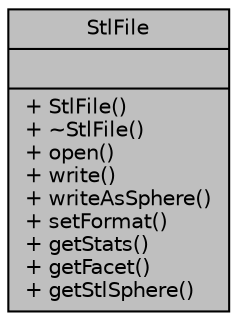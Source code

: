 digraph "StlFile"
{
  edge [fontname="Helvetica",fontsize="10",labelfontname="Helvetica",labelfontsize="10"];
  node [fontname="Helvetica",fontsize="10",shape=record];
  Node1 [label="{StlFile\n||+ StlFile()\l+ ~StlFile()\l+ open()\l+ write()\l+ writeAsSphere()\l+ setFormat()\l+ getStats()\l+ getFacet()\l+ getStlSphere()\l}",height=0.2,width=0.4,color="black", fillcolor="grey75", style="filled" fontcolor="black"];
}
